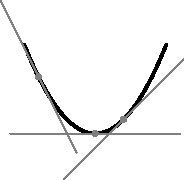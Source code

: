 unitsize(1cm);

import graph;

pair f(real t) {
  return (t, t * t);
}

pair d(real t) {
  return (1, 2t);
}

void draw_tangent(real t) {
  pair d = unit((1, 2t));
  draw(f(t) - 3d/2 -- f(t) + 3d/2, gray);
  dot(f(t), gray);
}

draw(graph(f, -1.25, 1.25), linewidth(1.5pt));
draw_tangent(-1);
draw_tangent(0);
draw_tangent(1/2);
